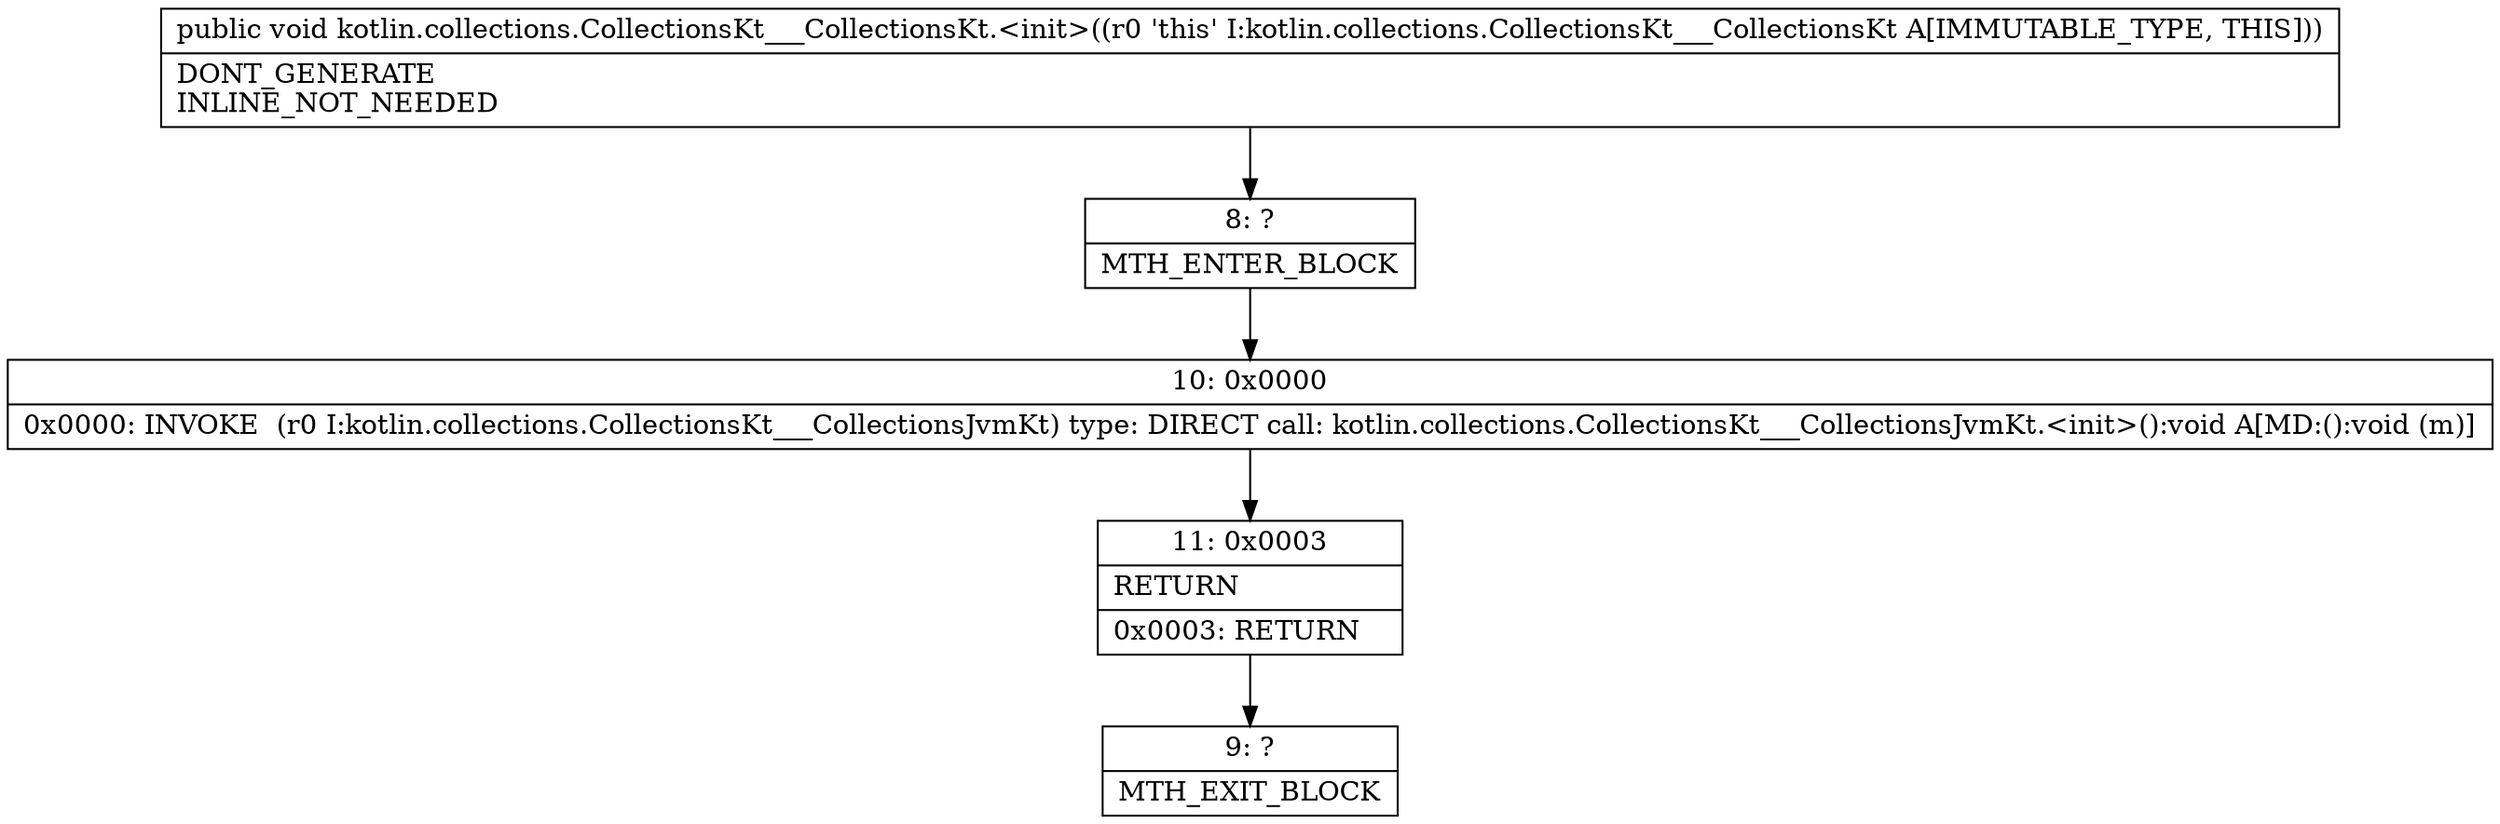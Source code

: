 digraph "CFG forkotlin.collections.CollectionsKt___CollectionsKt.\<init\>()V" {
Node_8 [shape=record,label="{8\:\ ?|MTH_ENTER_BLOCK\l}"];
Node_10 [shape=record,label="{10\:\ 0x0000|0x0000: INVOKE  (r0 I:kotlin.collections.CollectionsKt___CollectionsJvmKt) type: DIRECT call: kotlin.collections.CollectionsKt___CollectionsJvmKt.\<init\>():void A[MD:():void (m)]\l}"];
Node_11 [shape=record,label="{11\:\ 0x0003|RETURN\l|0x0003: RETURN   \l}"];
Node_9 [shape=record,label="{9\:\ ?|MTH_EXIT_BLOCK\l}"];
MethodNode[shape=record,label="{public void kotlin.collections.CollectionsKt___CollectionsKt.\<init\>((r0 'this' I:kotlin.collections.CollectionsKt___CollectionsKt A[IMMUTABLE_TYPE, THIS]))  | DONT_GENERATE\lINLINE_NOT_NEEDED\l}"];
MethodNode -> Node_8;Node_8 -> Node_10;
Node_10 -> Node_11;
Node_11 -> Node_9;
}

